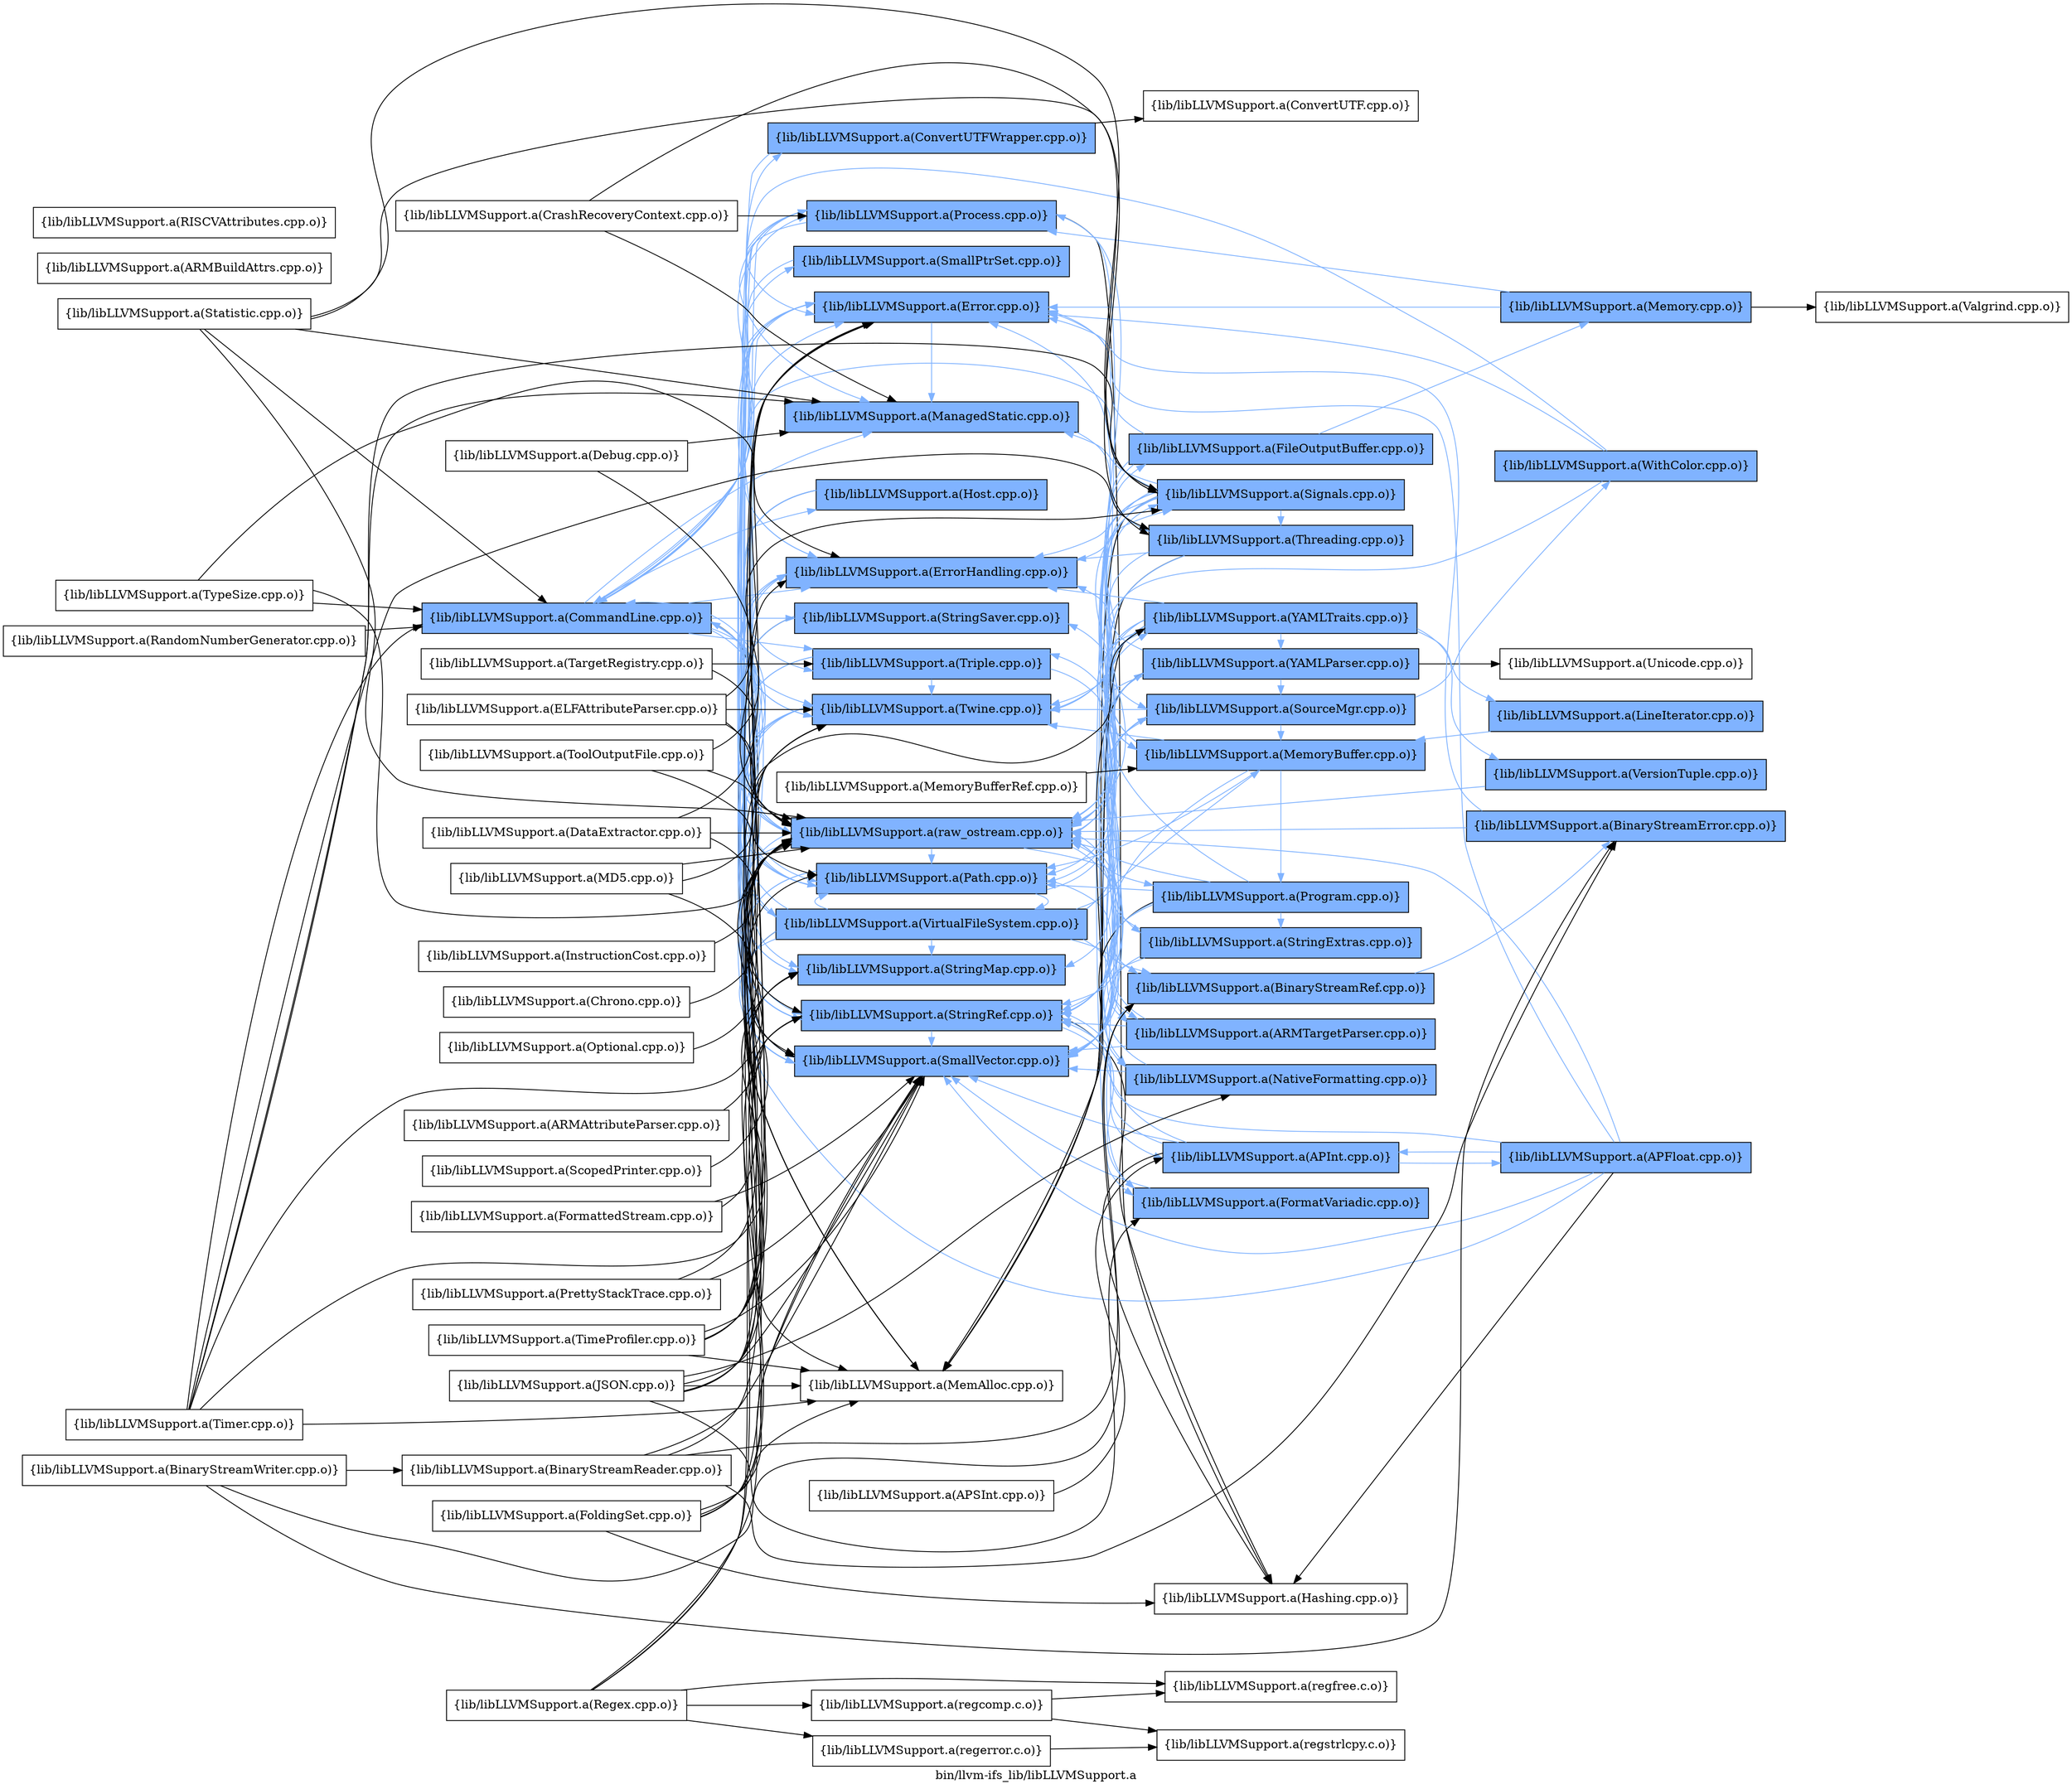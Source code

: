 digraph "bin/llvm-ifs_lib/libLLVMSupport.a" {
	label="bin/llvm-ifs_lib/libLLVMSupport.a";
	rankdir=LR;
	{ rank=same; Node0x55a0f2e45578;  }
	{ rank=same; Node0x55a0f2e46018; Node0x55a0f2e48318; Node0x55a0f2e48ef8; Node0x55a0f2e48098; Node0x55a0f2e48778; Node0x55a0f2e4b838; Node0x55a0f2e4c918; Node0x55a0f2e46928; Node0x55a0f2e476e8; Node0x55a0f2e47418; Node0x55a0f2e49d08; Node0x55a0f2e4a4d8; Node0x55a0f2e43818; Node0x55a0f2e46478; Node0x55a0f2e47f58; Node0x55a0f2e47b48; Node0x55a0f2e48368;  }
	{ rank=same; Node0x55a0f2e464c8; Node0x55a0f2e44e48; Node0x55a0f2e43778; Node0x55a0f2e48bd8; Node0x55a0f2e49088; Node0x55a0f2e4a9d8; Node0x55a0f2e47008; Node0x55a0f2e49858; Node0x55a0f2e4d188; Node0x55a0f2e45a28; Node0x55a0f2e493a8; Node0x55a0f2e499e8; Node0x55a0f2e4a078; Node0x55a0f2e467e8; Node0x55a0f2e470f8; Node0x55a0f2e463d8;  }
	{ rank=same; Node0x55a0f2e47c38; Node0x55a0f2e46158; Node0x55a0f2e45438; Node0x55a0f2e44da8; Node0x55a0f2e47378; Node0x55a0f2e44538; Node0x55a0f2e46f18;  }
	{ rank=same; Node0x55a0f2e45578;  }
	{ rank=same; Node0x55a0f2e46018; Node0x55a0f2e48318; Node0x55a0f2e48ef8; Node0x55a0f2e48098; Node0x55a0f2e48778; Node0x55a0f2e4b838; Node0x55a0f2e4c918; Node0x55a0f2e46928; Node0x55a0f2e476e8; Node0x55a0f2e47418; Node0x55a0f2e49d08; Node0x55a0f2e4a4d8; Node0x55a0f2e43818; Node0x55a0f2e46478; Node0x55a0f2e47f58; Node0x55a0f2e47b48; Node0x55a0f2e48368;  }
	{ rank=same; Node0x55a0f2e464c8; Node0x55a0f2e44e48; Node0x55a0f2e43778; Node0x55a0f2e48bd8; Node0x55a0f2e49088; Node0x55a0f2e4a9d8; Node0x55a0f2e47008; Node0x55a0f2e49858; Node0x55a0f2e4d188; Node0x55a0f2e45a28; Node0x55a0f2e493a8; Node0x55a0f2e499e8; Node0x55a0f2e4a078; Node0x55a0f2e467e8; Node0x55a0f2e470f8; Node0x55a0f2e463d8;  }
	{ rank=same; Node0x55a0f2e47c38; Node0x55a0f2e46158; Node0x55a0f2e45438; Node0x55a0f2e44da8; Node0x55a0f2e47378; Node0x55a0f2e44538; Node0x55a0f2e46f18;  }

	Node0x55a0f2e45578 [shape=record,shape=box,group=1,style=filled,fillcolor="0.600000 0.5 1",label="{lib/libLLVMSupport.a(CommandLine.cpp.o)}"];
	Node0x55a0f2e45578 -> Node0x55a0f2e46018[color="0.600000 0.5 1"];
	Node0x55a0f2e45578 -> Node0x55a0f2e48318[color="0.600000 0.5 1"];
	Node0x55a0f2e45578 -> Node0x55a0f2e48ef8[color="0.600000 0.5 1"];
	Node0x55a0f2e45578 -> Node0x55a0f2e48098[color="0.600000 0.5 1"];
	Node0x55a0f2e45578 -> Node0x55a0f2e48778;
	Node0x55a0f2e45578 -> Node0x55a0f2e4b838[color="0.600000 0.5 1"];
	Node0x55a0f2e45578 -> Node0x55a0f2e4c918[color="0.600000 0.5 1"];
	Node0x55a0f2e45578 -> Node0x55a0f2e46928[color="0.600000 0.5 1"];
	Node0x55a0f2e45578 -> Node0x55a0f2e476e8[color="0.600000 0.5 1"];
	Node0x55a0f2e45578 -> Node0x55a0f2e47418[color="0.600000 0.5 1"];
	Node0x55a0f2e45578 -> Node0x55a0f2e49d08[color="0.600000 0.5 1"];
	Node0x55a0f2e45578 -> Node0x55a0f2e4a4d8[color="0.600000 0.5 1"];
	Node0x55a0f2e45578 -> Node0x55a0f2e43818[color="0.600000 0.5 1"];
	Node0x55a0f2e45578 -> Node0x55a0f2e46478[color="0.600000 0.5 1"];
	Node0x55a0f2e45578 -> Node0x55a0f2e47f58[color="0.600000 0.5 1"];
	Node0x55a0f2e45578 -> Node0x55a0f2e47b48[color="0.600000 0.5 1"];
	Node0x55a0f2e45578 -> Node0x55a0f2e48368[color="0.600000 0.5 1"];
	Node0x55a0f2e48318 [shape=record,shape=box,group=1,style=filled,fillcolor="0.600000 0.5 1",label="{lib/libLLVMSupport.a(Error.cpp.o)}"];
	Node0x55a0f2e48318 -> Node0x55a0f2e48ef8[color="0.600000 0.5 1"];
	Node0x55a0f2e48318 -> Node0x55a0f2e48098[color="0.600000 0.5 1"];
	Node0x55a0f2e48318 -> Node0x55a0f2e4c918[color="0.600000 0.5 1"];
	Node0x55a0f2e48318 -> Node0x55a0f2e4a4d8[color="0.600000 0.5 1"];
	Node0x55a0f2e48318 -> Node0x55a0f2e46478[color="0.600000 0.5 1"];
	Node0x55a0f2e48778 [shape=record,shape=box,group=0,label="{lib/libLLVMSupport.a(MemAlloc.cpp.o)}"];
	Node0x55a0f2e49858 [shape=record,shape=box,group=1,style=filled,fillcolor="0.600000 0.5 1",label="{lib/libLLVMSupport.a(MemoryBuffer.cpp.o)}"];
	Node0x55a0f2e49858 -> Node0x55a0f2e48318[color="0.600000 0.5 1"];
	Node0x55a0f2e49858 -> Node0x55a0f2e4c918[color="0.600000 0.5 1"];
	Node0x55a0f2e49858 -> Node0x55a0f2e4a4d8[color="0.600000 0.5 1"];
	Node0x55a0f2e49858 -> Node0x55a0f2e47b48[color="0.600000 0.5 1"];
	Node0x55a0f2e49858 -> Node0x55a0f2e48368[color="0.600000 0.5 1"];
	Node0x55a0f2e49858 -> Node0x55a0f2e470f8[color="0.600000 0.5 1"];
	Node0x55a0f2e49c68 [shape=record,shape=box,group=0,label="{lib/libLLVMSupport.a(Optional.cpp.o)}"];
	Node0x55a0f2e49c68 -> Node0x55a0f2e46478;
	Node0x55a0f2e47418 [shape=record,shape=box,group=1,style=filled,fillcolor="0.600000 0.5 1",label="{lib/libLLVMSupport.a(StringRef.cpp.o)}"];
	Node0x55a0f2e47418 -> Node0x55a0f2e48318[color="0.600000 0.5 1"];
	Node0x55a0f2e47418 -> Node0x55a0f2e4c918[color="0.600000 0.5 1"];
	Node0x55a0f2e47418 -> Node0x55a0f2e48bd8[color="0.600000 0.5 1"];
	Node0x55a0f2e47418 -> Node0x55a0f2e49088;
	Node0x55a0f2e49d08 [shape=record,shape=box,group=1,style=filled,fillcolor="0.600000 0.5 1",label="{lib/libLLVMSupport.a(Triple.cpp.o)}"];
	Node0x55a0f2e49d08 -> Node0x55a0f2e4c918[color="0.600000 0.5 1"];
	Node0x55a0f2e49d08 -> Node0x55a0f2e47418[color="0.600000 0.5 1"];
	Node0x55a0f2e49d08 -> Node0x55a0f2e4a9d8[color="0.600000 0.5 1"];
	Node0x55a0f2e49d08 -> Node0x55a0f2e4a4d8[color="0.600000 0.5 1"];
	Node0x55a0f2e4a4d8 [shape=record,shape=box,group=1,style=filled,fillcolor="0.600000 0.5 1",label="{lib/libLLVMSupport.a(Twine.cpp.o)}"];
	Node0x55a0f2e4a4d8 -> Node0x55a0f2e4c918[color="0.600000 0.5 1"];
	Node0x55a0f2e4a4d8 -> Node0x55a0f2e46478[color="0.600000 0.5 1"];
	Node0x55a0f2e44538 [shape=record,shape=box,group=1,style=filled,fillcolor="0.600000 0.5 1",label="{lib/libLLVMSupport.a(VersionTuple.cpp.o)}"];
	Node0x55a0f2e44538 -> Node0x55a0f2e46478[color="0.600000 0.5 1"];
	Node0x55a0f2e45438 [shape=record,shape=box,group=1,style=filled,fillcolor="0.600000 0.5 1",label="{lib/libLLVMSupport.a(WithColor.cpp.o)}"];
	Node0x55a0f2e45438 -> Node0x55a0f2e45578[color="0.600000 0.5 1"];
	Node0x55a0f2e45438 -> Node0x55a0f2e48318[color="0.600000 0.5 1"];
	Node0x55a0f2e45438 -> Node0x55a0f2e46478[color="0.600000 0.5 1"];
	Node0x55a0f2e467e8 [shape=record,shape=box,group=1,style=filled,fillcolor="0.600000 0.5 1",label="{lib/libLLVMSupport.a(YAMLTraits.cpp.o)}"];
	Node0x55a0f2e467e8 -> Node0x55a0f2e48ef8[color="0.600000 0.5 1"];
	Node0x55a0f2e467e8 -> Node0x55a0f2e48778;
	Node0x55a0f2e467e8 -> Node0x55a0f2e49858[color="0.600000 0.5 1"];
	Node0x55a0f2e467e8 -> Node0x55a0f2e4c918[color="0.600000 0.5 1"];
	Node0x55a0f2e467e8 -> Node0x55a0f2e4d188[color="0.600000 0.5 1"];
	Node0x55a0f2e467e8 -> Node0x55a0f2e46928[color="0.600000 0.5 1"];
	Node0x55a0f2e467e8 -> Node0x55a0f2e47418[color="0.600000 0.5 1"];
	Node0x55a0f2e467e8 -> Node0x55a0f2e4a9d8[color="0.600000 0.5 1"];
	Node0x55a0f2e467e8 -> Node0x55a0f2e4a4d8[color="0.600000 0.5 1"];
	Node0x55a0f2e467e8 -> Node0x55a0f2e44538[color="0.600000 0.5 1"];
	Node0x55a0f2e467e8 -> Node0x55a0f2e45a28[color="0.600000 0.5 1"];
	Node0x55a0f2e467e8 -> Node0x55a0f2e46f18[color="0.600000 0.5 1"];
	Node0x55a0f2e467e8 -> Node0x55a0f2e46478[color="0.600000 0.5 1"];
	Node0x55a0f2e46478 [shape=record,shape=box,group=1,style=filled,fillcolor="0.600000 0.5 1",label="{lib/libLLVMSupport.a(raw_ostream.cpp.o)}"];
	Node0x55a0f2e46478 -> Node0x55a0f2e48318[color="0.600000 0.5 1"];
	Node0x55a0f2e46478 -> Node0x55a0f2e48ef8[color="0.600000 0.5 1"];
	Node0x55a0f2e46478 -> Node0x55a0f2e493a8[color="0.600000 0.5 1"];
	Node0x55a0f2e46478 -> Node0x55a0f2e499e8[color="0.600000 0.5 1"];
	Node0x55a0f2e46478 -> Node0x55a0f2e4a078[color="0.600000 0.5 1"];
	Node0x55a0f2e46478 -> Node0x55a0f2e4c918[color="0.600000 0.5 1"];
	Node0x55a0f2e46478 -> Node0x55a0f2e4a4d8[color="0.600000 0.5 1"];
	Node0x55a0f2e46478 -> Node0x55a0f2e467e8[color="0.600000 0.5 1"];
	Node0x55a0f2e46478 -> Node0x55a0f2e47b48[color="0.600000 0.5 1"];
	Node0x55a0f2e46478 -> Node0x55a0f2e48368[color="0.600000 0.5 1"];
	Node0x55a0f2e46478 -> Node0x55a0f2e470f8[color="0.600000 0.5 1"];
	Node0x55a0f2e493a8 [shape=record,shape=box,group=1,style=filled,fillcolor="0.600000 0.5 1",label="{lib/libLLVMSupport.a(FileOutputBuffer.cpp.o)}"];
	Node0x55a0f2e493a8 -> Node0x55a0f2e48318[color="0.600000 0.5 1"];
	Node0x55a0f2e493a8 -> Node0x55a0f2e46478[color="0.600000 0.5 1"];
	Node0x55a0f2e493a8 -> Node0x55a0f2e47378[color="0.600000 0.5 1"];
	Node0x55a0f2e493a8 -> Node0x55a0f2e47b48[color="0.600000 0.5 1"];
	Node0x55a0f2e4c918 [shape=record,shape=box,group=1,style=filled,fillcolor="0.600000 0.5 1",label="{lib/libLLVMSupport.a(SmallVector.cpp.o)}"];
	Node0x55a0f2e4c918 -> Node0x55a0f2e48ef8[color="0.600000 0.5 1"];
	Node0x55a0f2e47b48 [shape=record,shape=box,group=1,style=filled,fillcolor="0.600000 0.5 1",label="{lib/libLLVMSupport.a(Path.cpp.o)}"];
	Node0x55a0f2e47b48 -> Node0x55a0f2e47008[color="0.600000 0.5 1"];
	Node0x55a0f2e47b48 -> Node0x55a0f2e48318[color="0.600000 0.5 1"];
	Node0x55a0f2e47b48 -> Node0x55a0f2e4c918[color="0.600000 0.5 1"];
	Node0x55a0f2e47b48 -> Node0x55a0f2e47418[color="0.600000 0.5 1"];
	Node0x55a0f2e47b48 -> Node0x55a0f2e4a4d8[color="0.600000 0.5 1"];
	Node0x55a0f2e47b48 -> Node0x55a0f2e43818[color="0.600000 0.5 1"];
	Node0x55a0f2e47b48 -> Node0x55a0f2e48368[color="0.600000 0.5 1"];
	Node0x55a0f2e47b48 -> Node0x55a0f2e44e48[color="0.600000 0.5 1"];
	Node0x55a0f2e48098 [shape=record,shape=box,group=1,style=filled,fillcolor="0.600000 0.5 1",label="{lib/libLLVMSupport.a(ManagedStatic.cpp.o)}"];
	Node0x55a0f2e48098 -> Node0x55a0f2e43778[color="0.600000 0.5 1"];
	Node0x55a0f2e48ef8 [shape=record,shape=box,group=1,style=filled,fillcolor="0.600000 0.5 1",label="{lib/libLLVMSupport.a(ErrorHandling.cpp.o)}"];
	Node0x55a0f2e48ef8 -> Node0x55a0f2e4a4d8[color="0.600000 0.5 1"];
	Node0x55a0f2e48ef8 -> Node0x55a0f2e46478[color="0.600000 0.5 1"];
	Node0x55a0f2e48ef8 -> Node0x55a0f2e44e48[color="0.600000 0.5 1"];
	Node0x55a0f2e47f58 [shape=record,shape=box,group=1,style=filled,fillcolor="0.600000 0.5 1",label="{lib/libLLVMSupport.a(Host.cpp.o)}"];
	Node0x55a0f2e47f58 -> Node0x55a0f2e48778;
	Node0x55a0f2e47f58 -> Node0x55a0f2e46928[color="0.600000 0.5 1"];
	Node0x55a0f2e47f58 -> Node0x55a0f2e47418[color="0.600000 0.5 1"];
	Node0x55a0f2e47f58 -> Node0x55a0f2e49d08[color="0.600000 0.5 1"];
	Node0x55a0f2e47f58 -> Node0x55a0f2e46478[color="0.600000 0.5 1"];
	Node0x55a0f2e4b838 [shape=record,shape=box,group=1,style=filled,fillcolor="0.600000 0.5 1",label="{lib/libLLVMSupport.a(SmallPtrSet.cpp.o)}"];
	Node0x55a0f2e4b838 -> Node0x55a0f2e48ef8[color="0.600000 0.5 1"];
	Node0x55a0f2e476e8 [shape=record,shape=box,group=1,style=filled,fillcolor="0.600000 0.5 1",label="{lib/libLLVMSupport.a(StringSaver.cpp.o)}"];
	Node0x55a0f2e476e8 -> Node0x55a0f2e48778;
	Node0x55a0f2e476e8 -> Node0x55a0f2e4c918[color="0.600000 0.5 1"];
	Node0x55a0f2e476e8 -> Node0x55a0f2e47418[color="0.600000 0.5 1"];
	Node0x55a0f2e4d188 [shape=record,shape=box,group=1,style=filled,fillcolor="0.600000 0.5 1",label="{lib/libLLVMSupport.a(SourceMgr.cpp.o)}"];
	Node0x55a0f2e4d188 -> Node0x55a0f2e49858[color="0.600000 0.5 1"];
	Node0x55a0f2e4d188 -> Node0x55a0f2e4c918[color="0.600000 0.5 1"];
	Node0x55a0f2e4d188 -> Node0x55a0f2e47418[color="0.600000 0.5 1"];
	Node0x55a0f2e4d188 -> Node0x55a0f2e4a4d8[color="0.600000 0.5 1"];
	Node0x55a0f2e4d188 -> Node0x55a0f2e45438[color="0.600000 0.5 1"];
	Node0x55a0f2e4d188 -> Node0x55a0f2e46478[color="0.600000 0.5 1"];
	Node0x55a0f2e4b798 [shape=record,shape=box,group=0,label="{lib/libLLVMSupport.a(ARMBuildAttrs.cpp.o)}"];
	Node0x55a0f2e4a3e8 [shape=record,shape=box,group=0,label="{lib/libLLVMSupport.a(RISCVAttributes.cpp.o)}"];
	Node0x55a0f2e46838 [shape=record,shape=box,group=0,label="{lib/libLLVMSupport.a(BinaryStreamReader.cpp.o)}"];
	Node0x55a0f2e46838 -> Node0x55a0f2e46158;
	Node0x55a0f2e46838 -> Node0x55a0f2e47008;
	Node0x55a0f2e46838 -> Node0x55a0f2e48318;
	Node0x55a0f2e46838 -> Node0x55a0f2e4c918;
	Node0x55a0f2e46928 [shape=record,shape=box,group=1,style=filled,fillcolor="0.600000 0.5 1",label="{lib/libLLVMSupport.a(StringMap.cpp.o)}"];
	Node0x55a0f2e46928 -> Node0x55a0f2e48ef8[color="0.600000 0.5 1"];
	Node0x55a0f2e46158 [shape=record,shape=box,group=1,style=filled,fillcolor="0.600000 0.5 1",label="{lib/libLLVMSupport.a(BinaryStreamError.cpp.o)}"];
	Node0x55a0f2e46158 -> Node0x55a0f2e48318[color="0.600000 0.5 1"];
	Node0x55a0f2e46158 -> Node0x55a0f2e46478[color="0.600000 0.5 1"];
	Node0x55a0f2e47008 [shape=record,shape=box,group=1,style=filled,fillcolor="0.600000 0.5 1",label="{lib/libLLVMSupport.a(BinaryStreamRef.cpp.o)}"];
	Node0x55a0f2e47008 -> Node0x55a0f2e46158[color="0.600000 0.5 1"];
	Node0x55a0f2e499e8 [shape=record,shape=box,group=1,style=filled,fillcolor="0.600000 0.5 1",label="{lib/libLLVMSupport.a(FormatVariadic.cpp.o)}"];
	Node0x55a0f2e499e8 -> Node0x55a0f2e4c918[color="0.600000 0.5 1"];
	Node0x55a0f2e499e8 -> Node0x55a0f2e47418[color="0.600000 0.5 1"];
	Node0x55a0f2e4a078 [shape=record,shape=box,group=1,style=filled,fillcolor="0.600000 0.5 1",label="{lib/libLLVMSupport.a(NativeFormatting.cpp.o)}"];
	Node0x55a0f2e4a078 -> Node0x55a0f2e4c918[color="0.600000 0.5 1"];
	Node0x55a0f2e4a078 -> Node0x55a0f2e46478[color="0.600000 0.5 1"];
	Node0x55a0f2e4b0b8 [shape=record,shape=box,group=0,label="{lib/libLLVMSupport.a(ARMAttributeParser.cpp.o)}"];
	Node0x55a0f2e4b0b8 -> Node0x55a0f2e46478;
	Node0x55a0f2e46018 [shape=record,shape=box,group=1,style=filled,fillcolor="0.600000 0.5 1",label="{lib/libLLVMSupport.a(ConvertUTFWrapper.cpp.o)}"];
	Node0x55a0f2e46018 -> Node0x55a0f2e464c8;
	Node0x55a0f2e46018 -> Node0x55a0f2e4c918[color="0.600000 0.5 1"];
	Node0x55a0f2e43818 [shape=record,shape=box,group=1,style=filled,fillcolor="0.600000 0.5 1",label="{lib/libLLVMSupport.a(VirtualFileSystem.cpp.o)}"];
	Node0x55a0f2e43818 -> Node0x55a0f2e47008[color="0.600000 0.5 1"];
	Node0x55a0f2e43818 -> Node0x55a0f2e45578[color="0.600000 0.5 1"];
	Node0x55a0f2e43818 -> Node0x55a0f2e48318[color="0.600000 0.5 1"];
	Node0x55a0f2e43818 -> Node0x55a0f2e48778;
	Node0x55a0f2e43818 -> Node0x55a0f2e49858[color="0.600000 0.5 1"];
	Node0x55a0f2e43818 -> Node0x55a0f2e4c918[color="0.600000 0.5 1"];
	Node0x55a0f2e43818 -> Node0x55a0f2e4d188[color="0.600000 0.5 1"];
	Node0x55a0f2e43818 -> Node0x55a0f2e46928[color="0.600000 0.5 1"];
	Node0x55a0f2e43818 -> Node0x55a0f2e47418[color="0.600000 0.5 1"];
	Node0x55a0f2e43818 -> Node0x55a0f2e4a9d8[color="0.600000 0.5 1"];
	Node0x55a0f2e43818 -> Node0x55a0f2e4a4d8[color="0.600000 0.5 1"];
	Node0x55a0f2e43818 -> Node0x55a0f2e45a28[color="0.600000 0.5 1"];
	Node0x55a0f2e43818 -> Node0x55a0f2e46478[color="0.600000 0.5 1"];
	Node0x55a0f2e43818 -> Node0x55a0f2e47b48[color="0.600000 0.5 1"];
	Node0x55a0f2e48368 [shape=record,shape=box,group=1,style=filled,fillcolor="0.600000 0.5 1",label="{lib/libLLVMSupport.a(Process.cpp.o)}"];
	Node0x55a0f2e48368 -> Node0x55a0f2e48318[color="0.600000 0.5 1"];
	Node0x55a0f2e48368 -> Node0x55a0f2e48098[color="0.600000 0.5 1"];
	Node0x55a0f2e48368 -> Node0x55a0f2e4c918[color="0.600000 0.5 1"];
	Node0x55a0f2e48368 -> Node0x55a0f2e47418[color="0.600000 0.5 1"];
	Node0x55a0f2e48368 -> Node0x55a0f2e49088;
	Node0x55a0f2e48368 -> Node0x55a0f2e47b48[color="0.600000 0.5 1"];
	Node0x55a0f2e48368 -> Node0x55a0f2e463d8[color="0.600000 0.5 1"];
	Node0x55a0f2e464c8 [shape=record,shape=box,group=0,label="{lib/libLLVMSupport.a(ConvertUTF.cpp.o)}"];
	Node0x55a0f2e47148 [shape=record,shape=box,group=0,label="{lib/libLLVMSupport.a(DataExtractor.cpp.o)}"];
	Node0x55a0f2e47148 -> Node0x55a0f2e48318;
	Node0x55a0f2e47148 -> Node0x55a0f2e47418;
	Node0x55a0f2e47148 -> Node0x55a0f2e46478;
	Node0x55a0f2e473c8 [shape=record,shape=box,group=0,label="{lib/libLLVMSupport.a(ELFAttributeParser.cpp.o)}"];
	Node0x55a0f2e473c8 -> Node0x55a0f2e48318;
	Node0x55a0f2e473c8 -> Node0x55a0f2e4c918;
	Node0x55a0f2e473c8 -> Node0x55a0f2e4a4d8;
	Node0x55a0f2e473c8 -> Node0x55a0f2e46478;
	Node0x55a0f2e44e48 [shape=record,shape=box,group=1,style=filled,fillcolor="0.600000 0.5 1",label="{lib/libLLVMSupport.a(Signals.cpp.o)}"];
	Node0x55a0f2e44e48 -> Node0x55a0f2e45578[color="0.600000 0.5 1"];
	Node0x55a0f2e44e48 -> Node0x55a0f2e48ef8[color="0.600000 0.5 1"];
	Node0x55a0f2e44e48 -> Node0x55a0f2e499e8[color="0.600000 0.5 1"];
	Node0x55a0f2e44e48 -> Node0x55a0f2e48098[color="0.600000 0.5 1"];
	Node0x55a0f2e44e48 -> Node0x55a0f2e48778;
	Node0x55a0f2e44e48 -> Node0x55a0f2e49858[color="0.600000 0.5 1"];
	Node0x55a0f2e44e48 -> Node0x55a0f2e4a078[color="0.600000 0.5 1"];
	Node0x55a0f2e44e48 -> Node0x55a0f2e4c918[color="0.600000 0.5 1"];
	Node0x55a0f2e44e48 -> Node0x55a0f2e47418[color="0.600000 0.5 1"];
	Node0x55a0f2e44e48 -> Node0x55a0f2e4a4d8[color="0.600000 0.5 1"];
	Node0x55a0f2e44e48 -> Node0x55a0f2e46478[color="0.600000 0.5 1"];
	Node0x55a0f2e44e48 -> Node0x55a0f2e47b48[color="0.600000 0.5 1"];
	Node0x55a0f2e44e48 -> Node0x55a0f2e43778[color="0.600000 0.5 1"];
	Node0x55a0f2e495d8 [shape=record,shape=box,group=0,label="{lib/libLLVMSupport.a(Debug.cpp.o)}"];
	Node0x55a0f2e495d8 -> Node0x55a0f2e48098;
	Node0x55a0f2e495d8 -> Node0x55a0f2e46478;
	Node0x55a0f2e47378 [shape=record,shape=box,group=1,style=filled,fillcolor="0.600000 0.5 1",label="{lib/libLLVMSupport.a(Memory.cpp.o)}"];
	Node0x55a0f2e47378 -> Node0x55a0f2e48318[color="0.600000 0.5 1"];
	Node0x55a0f2e47378 -> Node0x55a0f2e48368[color="0.600000 0.5 1"];
	Node0x55a0f2e47378 -> Node0x55a0f2e444e8;
	Node0x55a0f2e43778 [shape=record,shape=box,group=1,style=filled,fillcolor="0.600000 0.5 1",label="{lib/libLLVMSupport.a(Threading.cpp.o)}"];
	Node0x55a0f2e43778 -> Node0x55a0f2e48ef8[color="0.600000 0.5 1"];
	Node0x55a0f2e43778 -> Node0x55a0f2e48778;
	Node0x55a0f2e43778 -> Node0x55a0f2e4c918[color="0.600000 0.5 1"];
	Node0x55a0f2e43778 -> Node0x55a0f2e47418[color="0.600000 0.5 1"];
	Node0x55a0f2e43778 -> Node0x55a0f2e4a4d8[color="0.600000 0.5 1"];
	Node0x55a0f2e470f8 [shape=record,shape=box,group=1,style=filled,fillcolor="0.600000 0.5 1",label="{lib/libLLVMSupport.a(Program.cpp.o)}"];
	Node0x55a0f2e470f8 -> Node0x55a0f2e48778;
	Node0x55a0f2e470f8 -> Node0x55a0f2e4c918[color="0.600000 0.5 1"];
	Node0x55a0f2e470f8 -> Node0x55a0f2e476e8[color="0.600000 0.5 1"];
	Node0x55a0f2e470f8 -> Node0x55a0f2e47418[color="0.600000 0.5 1"];
	Node0x55a0f2e470f8 -> Node0x55a0f2e46478[color="0.600000 0.5 1"];
	Node0x55a0f2e470f8 -> Node0x55a0f2e47b48[color="0.600000 0.5 1"];
	Node0x55a0f2e470f8 -> Node0x55a0f2e463d8[color="0.600000 0.5 1"];
	Node0x55a0f2e4be28 [shape=record,shape=box,group=0,label="{lib/libLLVMSupport.a(ScopedPrinter.cpp.o)}"];
	Node0x55a0f2e4be28 -> Node0x55a0f2e46478;
	Node0x55a0f2e48bd8 [shape=record,shape=box,group=1,style=filled,fillcolor="0.600000 0.5 1",label="{lib/libLLVMSupport.a(APInt.cpp.o)}"];
	Node0x55a0f2e48bd8 -> Node0x55a0f2e4c918[color="0.600000 0.5 1"];
	Node0x55a0f2e48bd8 -> Node0x55a0f2e47418[color="0.600000 0.5 1"];
	Node0x55a0f2e48bd8 -> Node0x55a0f2e47c38[color="0.600000 0.5 1"];
	Node0x55a0f2e48bd8 -> Node0x55a0f2e49088;
	Node0x55a0f2e48bd8 -> Node0x55a0f2e46478[color="0.600000 0.5 1"];
	Node0x55a0f2e49088 [shape=record,shape=box,group=0,label="{lib/libLLVMSupport.a(Hashing.cpp.o)}"];
	Node0x55a0f2e47c38 [shape=record,shape=box,group=1,style=filled,fillcolor="0.600000 0.5 1",label="{lib/libLLVMSupport.a(APFloat.cpp.o)}"];
	Node0x55a0f2e47c38 -> Node0x55a0f2e45578[color="0.600000 0.5 1"];
	Node0x55a0f2e47c38 -> Node0x55a0f2e48318[color="0.600000 0.5 1"];
	Node0x55a0f2e47c38 -> Node0x55a0f2e4c918[color="0.600000 0.5 1"];
	Node0x55a0f2e47c38 -> Node0x55a0f2e47418[color="0.600000 0.5 1"];
	Node0x55a0f2e47c38 -> Node0x55a0f2e48bd8[color="0.600000 0.5 1"];
	Node0x55a0f2e47c38 -> Node0x55a0f2e49088;
	Node0x55a0f2e47c38 -> Node0x55a0f2e46478[color="0.600000 0.5 1"];
	Node0x55a0f2e497b8 [shape=record,shape=box,group=0,label="{lib/libLLVMSupport.a(FoldingSet.cpp.o)}"];
	Node0x55a0f2e497b8 -> Node0x55a0f2e48ef8;
	Node0x55a0f2e497b8 -> Node0x55a0f2e48778;
	Node0x55a0f2e497b8 -> Node0x55a0f2e4c918;
	Node0x55a0f2e497b8 -> Node0x55a0f2e46928;
	Node0x55a0f2e497b8 -> Node0x55a0f2e47418;
	Node0x55a0f2e497b8 -> Node0x55a0f2e49088;
	Node0x55a0f2e4a9d8 [shape=record,shape=box,group=1,style=filled,fillcolor="0.600000 0.5 1",label="{lib/libLLVMSupport.a(ARMTargetParser.cpp.o)}"];
	Node0x55a0f2e4a9d8 -> Node0x55a0f2e4c918[color="0.600000 0.5 1"];
	Node0x55a0f2e4a9d8 -> Node0x55a0f2e47418[color="0.600000 0.5 1"];
	Node0x55a0f2e4a9d8 -> Node0x55a0f2e49d08[color="0.600000 0.5 1"];
	Node0x55a0f2e4b108 [shape=record,shape=box,group=0,label="{lib/libLLVMSupport.a(TypeSize.cpp.o)}"];
	Node0x55a0f2e4b108 -> Node0x55a0f2e45578;
	Node0x55a0f2e4b108 -> Node0x55a0f2e48ef8;
	Node0x55a0f2e4b108 -> Node0x55a0f2e46478;
	Node0x55a0f2e45a28 [shape=record,shape=box,group=1,style=filled,fillcolor="0.600000 0.5 1",label="{lib/libLLVMSupport.a(YAMLParser.cpp.o)}"];
	Node0x55a0f2e45a28 -> Node0x55a0f2e48ef8[color="0.600000 0.5 1"];
	Node0x55a0f2e45a28 -> Node0x55a0f2e48778;
	Node0x55a0f2e45a28 -> Node0x55a0f2e49858[color="0.600000 0.5 1"];
	Node0x55a0f2e45a28 -> Node0x55a0f2e4c918[color="0.600000 0.5 1"];
	Node0x55a0f2e45a28 -> Node0x55a0f2e4d188[color="0.600000 0.5 1"];
	Node0x55a0f2e45a28 -> Node0x55a0f2e47418[color="0.600000 0.5 1"];
	Node0x55a0f2e45a28 -> Node0x55a0f2e44da8;
	Node0x55a0f2e45a28 -> Node0x55a0f2e46478[color="0.600000 0.5 1"];
	Node0x55a0f2e44da8 [shape=record,shape=box,group=0,label="{lib/libLLVMSupport.a(Unicode.cpp.o)}"];
	Node0x55a0f2e46f18 [shape=record,shape=box,group=1,style=filled,fillcolor="0.600000 0.5 1",label="{lib/libLLVMSupport.a(LineIterator.cpp.o)}"];
	Node0x55a0f2e46f18 -> Node0x55a0f2e49858[color="0.600000 0.5 1"];
	Node0x55a0f2e444e8 [shape=record,shape=box,group=0,label="{lib/libLLVMSupport.a(Valgrind.cpp.o)}"];
	Node0x55a0f2e47738 [shape=record,shape=box,group=0,label="{lib/libLLVMSupport.a(MD5.cpp.o)}"];
	Node0x55a0f2e47738 -> Node0x55a0f2e4c918;
	Node0x55a0f2e47738 -> Node0x55a0f2e467e8;
	Node0x55a0f2e47738 -> Node0x55a0f2e46478;
	Node0x55a0f2e463d8 [shape=record,shape=box,group=1,style=filled,fillcolor="0.600000 0.5 1",label="{lib/libLLVMSupport.a(StringExtras.cpp.o)}"];
	Node0x55a0f2e463d8 -> Node0x55a0f2e4c918[color="0.600000 0.5 1"];
	Node0x55a0f2e463d8 -> Node0x55a0f2e47418[color="0.600000 0.5 1"];
	Node0x55a0f2e463d8 -> Node0x55a0f2e46478[color="0.600000 0.5 1"];
	Node0x55a0f2e47ff8 [shape=record,shape=box,group=0,label="{lib/libLLVMSupport.a(CrashRecoveryContext.cpp.o)}"];
	Node0x55a0f2e47ff8 -> Node0x55a0f2e48098;
	Node0x55a0f2e47ff8 -> Node0x55a0f2e48368;
	Node0x55a0f2e47ff8 -> Node0x55a0f2e44e48;
	Node0x55a0f2e45b18 [shape=record,shape=box,group=0,label="{lib/libLLVMSupport.a(TargetRegistry.cpp.o)}"];
	Node0x55a0f2e45b18 -> Node0x55a0f2e49d08;
	Node0x55a0f2e45b18 -> Node0x55a0f2e46478;
	Node0x55a0f2e4b748 [shape=record,shape=box,group=0,label="{lib/libLLVMSupport.a(BinaryStreamWriter.cpp.o)}"];
	Node0x55a0f2e4b748 -> Node0x55a0f2e46158;
	Node0x55a0f2e4b748 -> Node0x55a0f2e46838;
	Node0x55a0f2e4b748 -> Node0x55a0f2e47008;
	Node0x55a0f2e4ac58 [shape=record,shape=box,group=0,label="{lib/libLLVMSupport.a(APSInt.cpp.o)}"];
	Node0x55a0f2e4ac58 -> Node0x55a0f2e48bd8;
	Node0x55a0f2e4c288 [shape=record,shape=box,group=0,label="{lib/libLLVMSupport.a(MemoryBufferRef.cpp.o)}"];
	Node0x55a0f2e4c288 -> Node0x55a0f2e49858;
	Node0x55a0f2e49a88 [shape=record,shape=box,group=0,label="{lib/libLLVMSupport.a(FormattedStream.cpp.o)}"];
	Node0x55a0f2e49a88 -> Node0x55a0f2e4c918;
	Node0x55a0f2e49a88 -> Node0x55a0f2e46478;
	Node0x55a0f2e46b08 [shape=record,shape=box,group=0,label="{lib/libLLVMSupport.a(Regex.cpp.o)}"];
	Node0x55a0f2e46b08 -> Node0x55a0f2e4c918;
	Node0x55a0f2e46b08 -> Node0x55a0f2e47418;
	Node0x55a0f2e46b08 -> Node0x55a0f2e4a4d8;
	Node0x55a0f2e46b08 -> Node0x55a0f2e45e88;
	Node0x55a0f2e46b08 -> Node0x55a0f2e47788;
	Node0x55a0f2e46b08 -> Node0x55a0f2e472d8;
	Node0x55a0f2e45e88 [shape=record,shape=box,group=0,label="{lib/libLLVMSupport.a(regcomp.c.o)}"];
	Node0x55a0f2e45e88 -> Node0x55a0f2e48408;
	Node0x55a0f2e45e88 -> Node0x55a0f2e47788;
	Node0x55a0f2e47788 [shape=record,shape=box,group=0,label="{lib/libLLVMSupport.a(regfree.c.o)}"];
	Node0x55a0f2e472d8 [shape=record,shape=box,group=0,label="{lib/libLLVMSupport.a(regerror.c.o)}"];
	Node0x55a0f2e472d8 -> Node0x55a0f2e48408;
	Node0x55a0f2e48408 [shape=record,shape=box,group=0,label="{lib/libLLVMSupport.a(regstrlcpy.c.o)}"];
	Node0x55a0f2e4ade8 [shape=record,shape=box,group=0,label="{lib/libLLVMSupport.a(InstructionCost.cpp.o)}"];
	Node0x55a0f2e4ade8 -> Node0x55a0f2e46478;
	Node0x55a0f2e4bce8 [shape=record,shape=box,group=0,label="{lib/libLLVMSupport.a(ToolOutputFile.cpp.o)}"];
	Node0x55a0f2e4bce8 -> Node0x55a0f2e46478;
	Node0x55a0f2e4bce8 -> Node0x55a0f2e47b48;
	Node0x55a0f2e4bce8 -> Node0x55a0f2e44e48;
	Node0x55a0f2e484f8 [shape=record,shape=box,group=0,label="{lib/libLLVMSupport.a(RandomNumberGenerator.cpp.o)}"];
	Node0x55a0f2e484f8 -> Node0x55a0f2e45578;
	Node0x55a0f2e44088 [shape=record,shape=box,group=0,label="{lib/libLLVMSupport.a(Statistic.cpp.o)}"];
	Node0x55a0f2e44088 -> Node0x55a0f2e45578;
	Node0x55a0f2e44088 -> Node0x55a0f2e48098;
	Node0x55a0f2e44088 -> Node0x55a0f2e46478;
	Node0x55a0f2e44088 -> Node0x55a0f2e44e48;
	Node0x55a0f2e44088 -> Node0x55a0f2e43778;
	Node0x55a0f2e447b8 [shape=record,shape=box,group=0,label="{lib/libLLVMSupport.a(Timer.cpp.o)}"];
	Node0x55a0f2e447b8 -> Node0x55a0f2e45578;
	Node0x55a0f2e447b8 -> Node0x55a0f2e48098;
	Node0x55a0f2e447b8 -> Node0x55a0f2e48778;
	Node0x55a0f2e447b8 -> Node0x55a0f2e46928;
	Node0x55a0f2e447b8 -> Node0x55a0f2e46478;
	Node0x55a0f2e447b8 -> Node0x55a0f2e44e48;
	Node0x55a0f2e447b8 -> Node0x55a0f2e43778;
	Node0x55a0f2e48c28 [shape=record,shape=box,group=0,label="{lib/libLLVMSupport.a(TimeProfiler.cpp.o)}"];
	Node0x55a0f2e48c28 -> Node0x55a0f2e48318;
	Node0x55a0f2e48c28 -> Node0x55a0f2e48778;
	Node0x55a0f2e48c28 -> Node0x55a0f2e4c918;
	Node0x55a0f2e48c28 -> Node0x55a0f2e46928;
	Node0x55a0f2e48c28 -> Node0x55a0f2e4a4d8;
	Node0x55a0f2e48c28 -> Node0x55a0f2e46478;
	Node0x55a0f2e48c28 -> Node0x55a0f2e47b48;
	Node0x55a0f2e48048 [shape=record,shape=box,group=0,label="{lib/libLLVMSupport.a(JSON.cpp.o)}"];
	Node0x55a0f2e48048 -> Node0x55a0f2e48318;
	Node0x55a0f2e48048 -> Node0x55a0f2e499e8;
	Node0x55a0f2e48048 -> Node0x55a0f2e48778;
	Node0x55a0f2e48048 -> Node0x55a0f2e4a078;
	Node0x55a0f2e48048 -> Node0x55a0f2e4c918;
	Node0x55a0f2e48048 -> Node0x55a0f2e47418;
	Node0x55a0f2e48048 -> Node0x55a0f2e4a4d8;
	Node0x55a0f2e48048 -> Node0x55a0f2e46478;
	Node0x55a0f2e48f48 [shape=record,shape=box,group=0,label="{lib/libLLVMSupport.a(PrettyStackTrace.cpp.o)}"];
	Node0x55a0f2e48f48 -> Node0x55a0f2e4c918;
	Node0x55a0f2e48f48 -> Node0x55a0f2e46478;
	Node0x55a0f2e49498 [shape=record,shape=box,group=0,label="{lib/libLLVMSupport.a(Chrono.cpp.o)}"];
	Node0x55a0f2e49498 -> Node0x55a0f2e46478;
}
